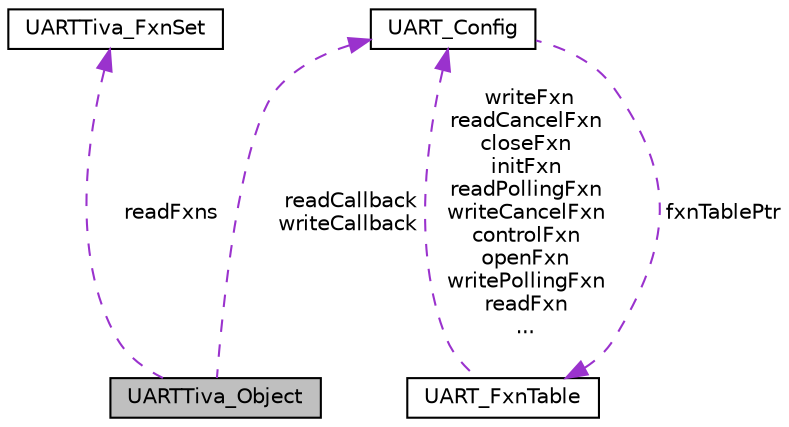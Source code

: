 digraph "UARTTiva_Object"
{
  edge [fontname="Helvetica",fontsize="10",labelfontname="Helvetica",labelfontsize="10"];
  node [fontname="Helvetica",fontsize="10",shape=record];
  Node1 [label="UARTTiva_Object",height=0.2,width=0.4,color="black", fillcolor="grey75", style="filled", fontcolor="black"];
  Node2 -> Node1 [dir="back",color="darkorchid3",fontsize="10",style="dashed",label=" readFxns" ,fontname="Helvetica"];
  Node2 [label="UARTTiva_FxnSet",height=0.2,width=0.4,color="black", fillcolor="white", style="filled",URL="$struct_u_a_r_t_tiva___fxn_set.html",tooltip="Complement set of read functions to be used by the UART ISR and UARTTiva_read(). Internal use only..."];
  Node3 -> Node1 [dir="back",color="darkorchid3",fontsize="10",style="dashed",label=" readCallback\nwriteCallback" ,fontname="Helvetica"];
  Node3 [label="UART_Config",height=0.2,width=0.4,color="black", fillcolor="white", style="filled",URL="$struct_u_a_r_t___config.html",tooltip="UART Global configuration. "];
  Node4 -> Node3 [dir="back",color="darkorchid3",fontsize="10",style="dashed",label=" fxnTablePtr" ,fontname="Helvetica"];
  Node4 [label="UART_FxnTable",height=0.2,width=0.4,color="black", fillcolor="white", style="filled",URL="$struct_u_a_r_t___fxn_table.html",tooltip="The definition of a UART function table that contains the required set of functions to control a spec..."];
  Node3 -> Node4 [dir="back",color="darkorchid3",fontsize="10",style="dashed",label=" writeFxn\nreadCancelFxn\ncloseFxn\ninitFxn\nreadPollingFxn\nwriteCancelFxn\ncontrolFxn\nopenFxn\nwritePollingFxn\nreadFxn\n..." ,fontname="Helvetica"];
}
